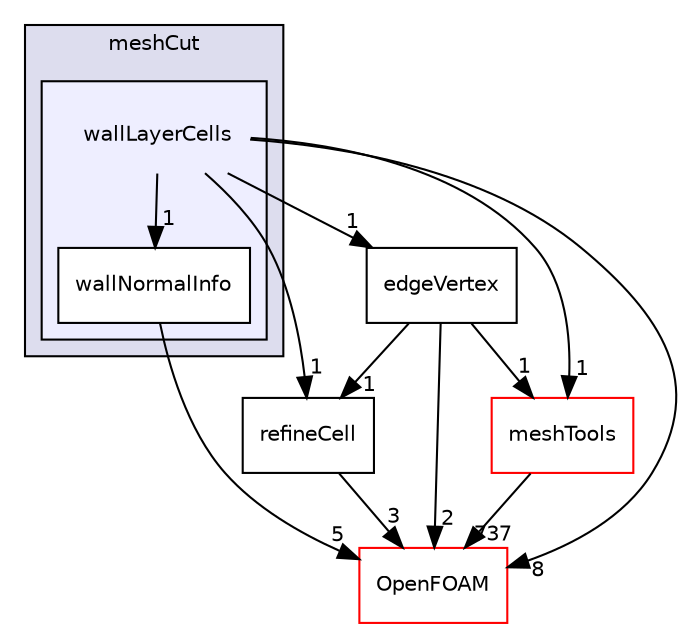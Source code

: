 digraph "src/dynamicMesh/meshCut/wallLayerCells" {
  bgcolor=transparent;
  compound=true
  node [ fontsize="10", fontname="Helvetica"];
  edge [ labelfontsize="10", labelfontname="Helvetica"];
  subgraph clusterdir_9d5336f012de1459bf0f96ab97c17717 {
    graph [ bgcolor="#ddddee", pencolor="black", label="meshCut" fontname="Helvetica", fontsize="10", URL="dir_9d5336f012de1459bf0f96ab97c17717.html"]
  subgraph clusterdir_927e9fe39fe22925de3517eb03d2d74d {
    graph [ bgcolor="#eeeeff", pencolor="black", label="" URL="dir_927e9fe39fe22925de3517eb03d2d74d.html"];
    dir_927e9fe39fe22925de3517eb03d2d74d [shape=plaintext label="wallLayerCells"];
    dir_0e62c16a429ac0b8033100f9323bc22d [shape=box label="wallNormalInfo" color="black" fillcolor="white" style="filled" URL="dir_0e62c16a429ac0b8033100f9323bc22d.html"];
  }
  }
  dir_3380fabc95568e57441e7fe9d1d7d947 [shape=box label="refineCell" URL="dir_3380fabc95568e57441e7fe9d1d7d947.html"];
  dir_ae30ad0bef50cf391b24c614251bb9fd [shape=box label="meshTools" color="red" URL="dir_ae30ad0bef50cf391b24c614251bb9fd.html"];
  dir_bf6b8f75389c5096510d5e68423b9ccd [shape=box label="edgeVertex" URL="dir_bf6b8f75389c5096510d5e68423b9ccd.html"];
  dir_c5473ff19b20e6ec4dfe5c310b3778a8 [shape=box label="OpenFOAM" color="red" URL="dir_c5473ff19b20e6ec4dfe5c310b3778a8.html"];
  dir_0e62c16a429ac0b8033100f9323bc22d->dir_c5473ff19b20e6ec4dfe5c310b3778a8 [headlabel="5", labeldistance=1.5 headhref="dir_000829_001896.html"];
  dir_3380fabc95568e57441e7fe9d1d7d947->dir_c5473ff19b20e6ec4dfe5c310b3778a8 [headlabel="3", labeldistance=1.5 headhref="dir_000826_001896.html"];
  dir_ae30ad0bef50cf391b24c614251bb9fd->dir_c5473ff19b20e6ec4dfe5c310b3778a8 [headlabel="737", labeldistance=1.5 headhref="dir_001750_001896.html"];
  dir_927e9fe39fe22925de3517eb03d2d74d->dir_0e62c16a429ac0b8033100f9323bc22d [headlabel="1", labeldistance=1.5 headhref="dir_000828_000829.html"];
  dir_927e9fe39fe22925de3517eb03d2d74d->dir_3380fabc95568e57441e7fe9d1d7d947 [headlabel="1", labeldistance=1.5 headhref="dir_000828_000826.html"];
  dir_927e9fe39fe22925de3517eb03d2d74d->dir_ae30ad0bef50cf391b24c614251bb9fd [headlabel="1", labeldistance=1.5 headhref="dir_000828_001750.html"];
  dir_927e9fe39fe22925de3517eb03d2d74d->dir_bf6b8f75389c5096510d5e68423b9ccd [headlabel="1", labeldistance=1.5 headhref="dir_000828_000818.html"];
  dir_927e9fe39fe22925de3517eb03d2d74d->dir_c5473ff19b20e6ec4dfe5c310b3778a8 [headlabel="8", labeldistance=1.5 headhref="dir_000828_001896.html"];
  dir_bf6b8f75389c5096510d5e68423b9ccd->dir_3380fabc95568e57441e7fe9d1d7d947 [headlabel="1", labeldistance=1.5 headhref="dir_000818_000826.html"];
  dir_bf6b8f75389c5096510d5e68423b9ccd->dir_ae30ad0bef50cf391b24c614251bb9fd [headlabel="1", labeldistance=1.5 headhref="dir_000818_001750.html"];
  dir_bf6b8f75389c5096510d5e68423b9ccd->dir_c5473ff19b20e6ec4dfe5c310b3778a8 [headlabel="2", labeldistance=1.5 headhref="dir_000818_001896.html"];
}
